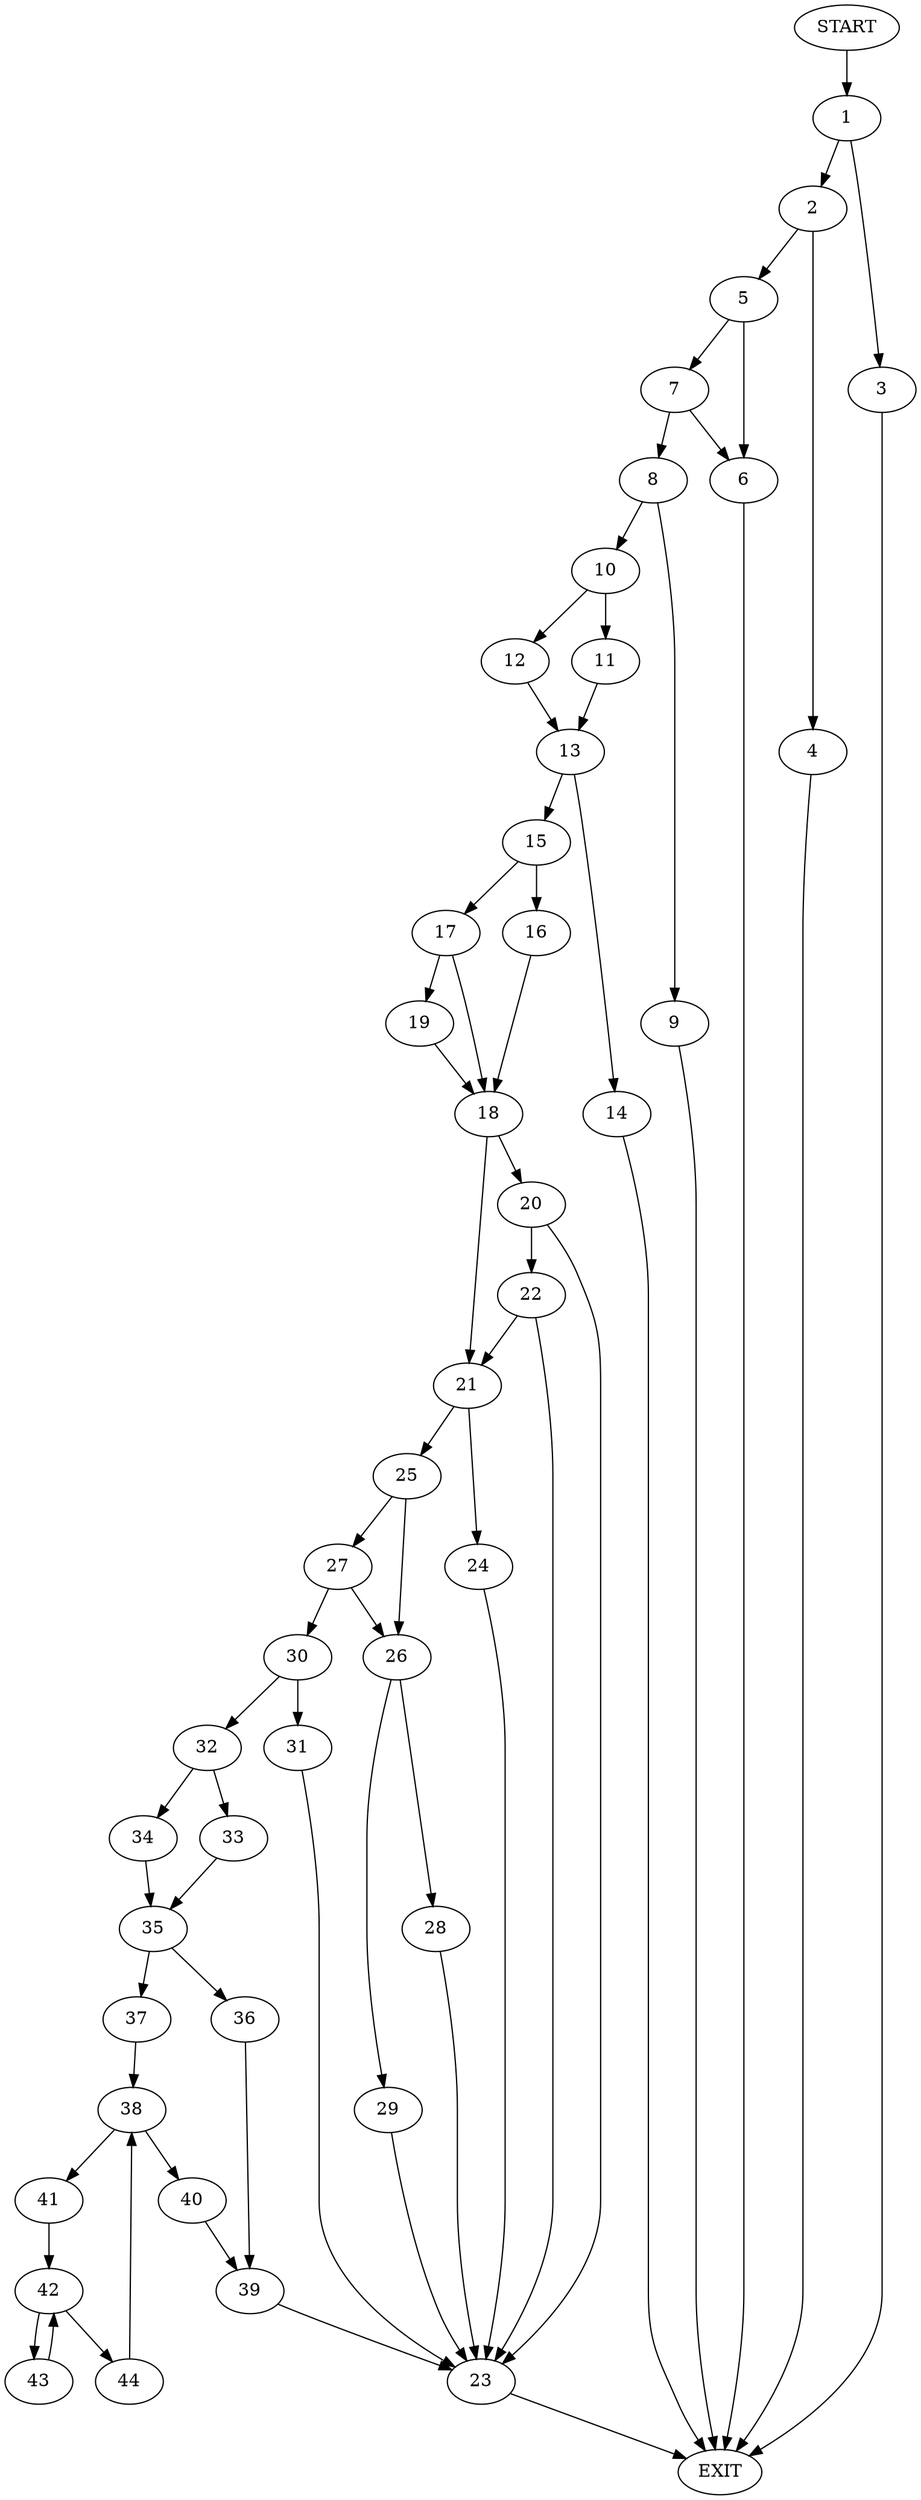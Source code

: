 digraph {
0 [label="START"]
45 [label="EXIT"]
0 -> 1
1 -> 2
1 -> 3
3 -> 45
2 -> 4
2 -> 5
4 -> 45
5 -> 6
5 -> 7
7 -> 8
7 -> 6
6 -> 45
8 -> 9
8 -> 10
9 -> 45
10 -> 11
10 -> 12
11 -> 13
12 -> 13
13 -> 14
13 -> 15
15 -> 16
15 -> 17
14 -> 45
16 -> 18
17 -> 18
17 -> 19
19 -> 18
18 -> 20
18 -> 21
20 -> 22
20 -> 23
21 -> 24
21 -> 25
22 -> 21
22 -> 23
23 -> 45
24 -> 23
25 -> 26
25 -> 27
26 -> 28
26 -> 29
27 -> 30
27 -> 26
30 -> 31
30 -> 32
29 -> 23
28 -> 23
32 -> 33
32 -> 34
31 -> 23
33 -> 35
34 -> 35
35 -> 36
35 -> 37
37 -> 38
36 -> 39
38 -> 40
38 -> 41
41 -> 42
40 -> 39
42 -> 43
42 -> 44
44 -> 38
43 -> 42
39 -> 23
}
